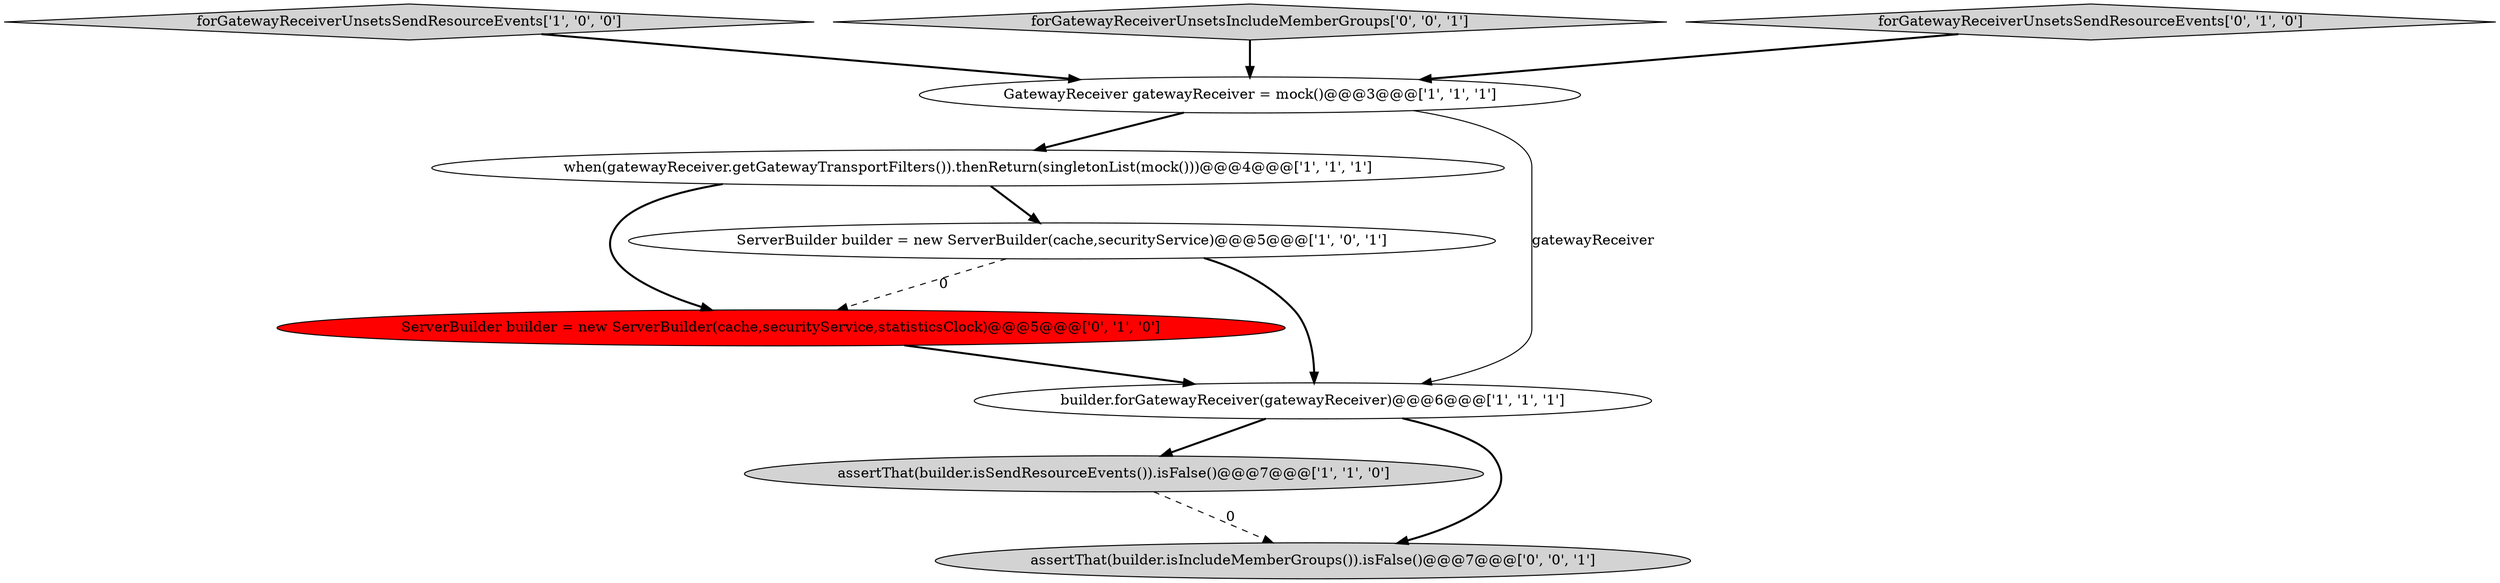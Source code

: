 digraph {
6 [style = filled, label = "ServerBuilder builder = new ServerBuilder(cache,securityService,statisticsClock)@@@5@@@['0', '1', '0']", fillcolor = red, shape = ellipse image = "AAA1AAABBB2BBB"];
3 [style = filled, label = "assertThat(builder.isSendResourceEvents()).isFalse()@@@7@@@['1', '1', '0']", fillcolor = lightgray, shape = ellipse image = "AAA0AAABBB1BBB"];
2 [style = filled, label = "forGatewayReceiverUnsetsSendResourceEvents['1', '0', '0']", fillcolor = lightgray, shape = diamond image = "AAA0AAABBB1BBB"];
4 [style = filled, label = "when(gatewayReceiver.getGatewayTransportFilters()).thenReturn(singletonList(mock()))@@@4@@@['1', '1', '1']", fillcolor = white, shape = ellipse image = "AAA0AAABBB1BBB"];
5 [style = filled, label = "ServerBuilder builder = new ServerBuilder(cache,securityService)@@@5@@@['1', '0', '1']", fillcolor = white, shape = ellipse image = "AAA0AAABBB1BBB"];
8 [style = filled, label = "forGatewayReceiverUnsetsIncludeMemberGroups['0', '0', '1']", fillcolor = lightgray, shape = diamond image = "AAA0AAABBB3BBB"];
0 [style = filled, label = "GatewayReceiver gatewayReceiver = mock()@@@3@@@['1', '1', '1']", fillcolor = white, shape = ellipse image = "AAA0AAABBB1BBB"];
9 [style = filled, label = "assertThat(builder.isIncludeMemberGroups()).isFalse()@@@7@@@['0', '0', '1']", fillcolor = lightgray, shape = ellipse image = "AAA0AAABBB3BBB"];
7 [style = filled, label = "forGatewayReceiverUnsetsSendResourceEvents['0', '1', '0']", fillcolor = lightgray, shape = diamond image = "AAA0AAABBB2BBB"];
1 [style = filled, label = "builder.forGatewayReceiver(gatewayReceiver)@@@6@@@['1', '1', '1']", fillcolor = white, shape = ellipse image = "AAA0AAABBB1BBB"];
1->3 [style = bold, label=""];
8->0 [style = bold, label=""];
6->1 [style = bold, label=""];
5->1 [style = bold, label=""];
2->0 [style = bold, label=""];
7->0 [style = bold, label=""];
5->6 [style = dashed, label="0"];
3->9 [style = dashed, label="0"];
0->4 [style = bold, label=""];
4->6 [style = bold, label=""];
4->5 [style = bold, label=""];
1->9 [style = bold, label=""];
0->1 [style = solid, label="gatewayReceiver"];
}
